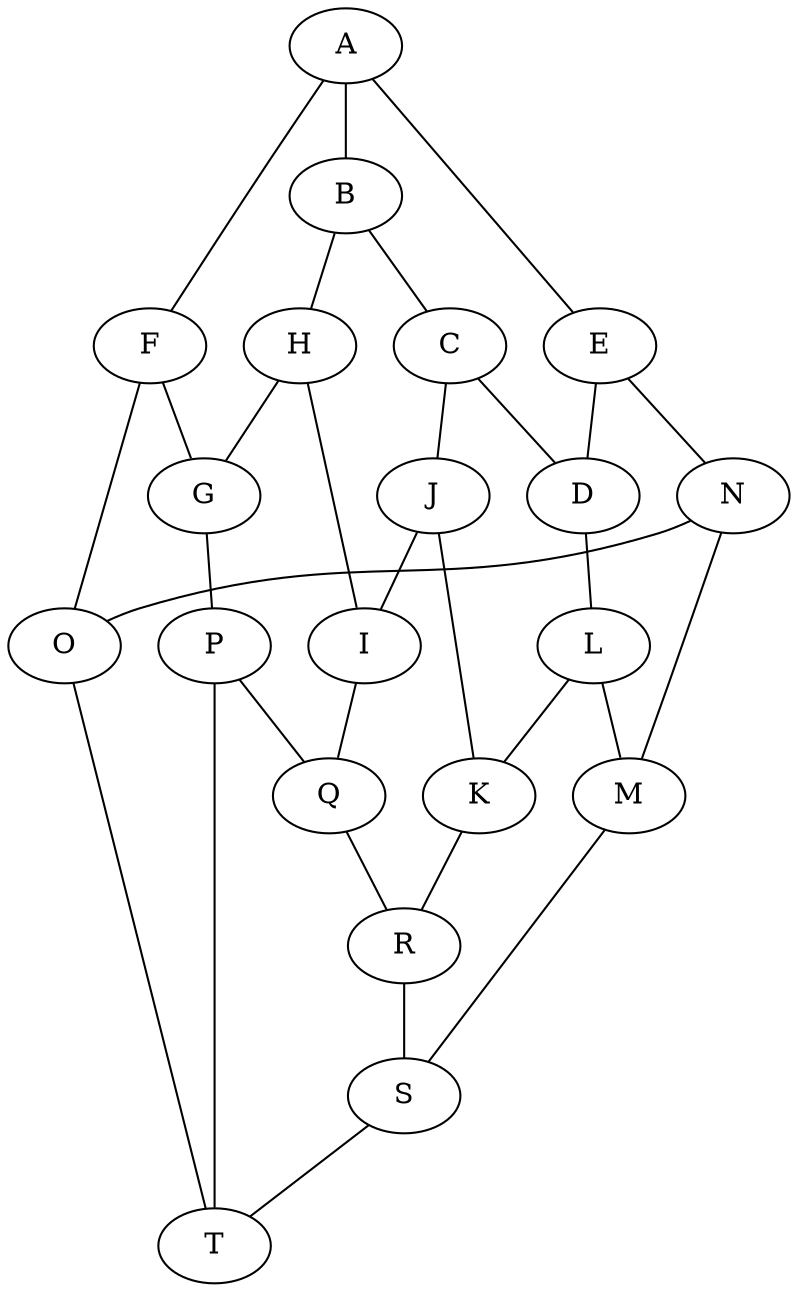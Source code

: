 strict graph "" {
	A -- B;
	A -- E;
	A -- F;
	B -- C;
	B -- H;
	E -- D;
	E -- N;
	F -- O;
	F -- G;
	C -- D;
	C -- J;
	H -- G;
	H -- I;
	D -- L;
	J -- I;
	J -- K;
	L -- K;
	L -- M;
	N -- O;
	N -- M;
	O -- T;
	G -- P;
	P -- Q;
	P -- T;
	I -- Q;
	Q -- R;
	K -- R;
	R -- S;
	M -- S;
	S -- T;
}
